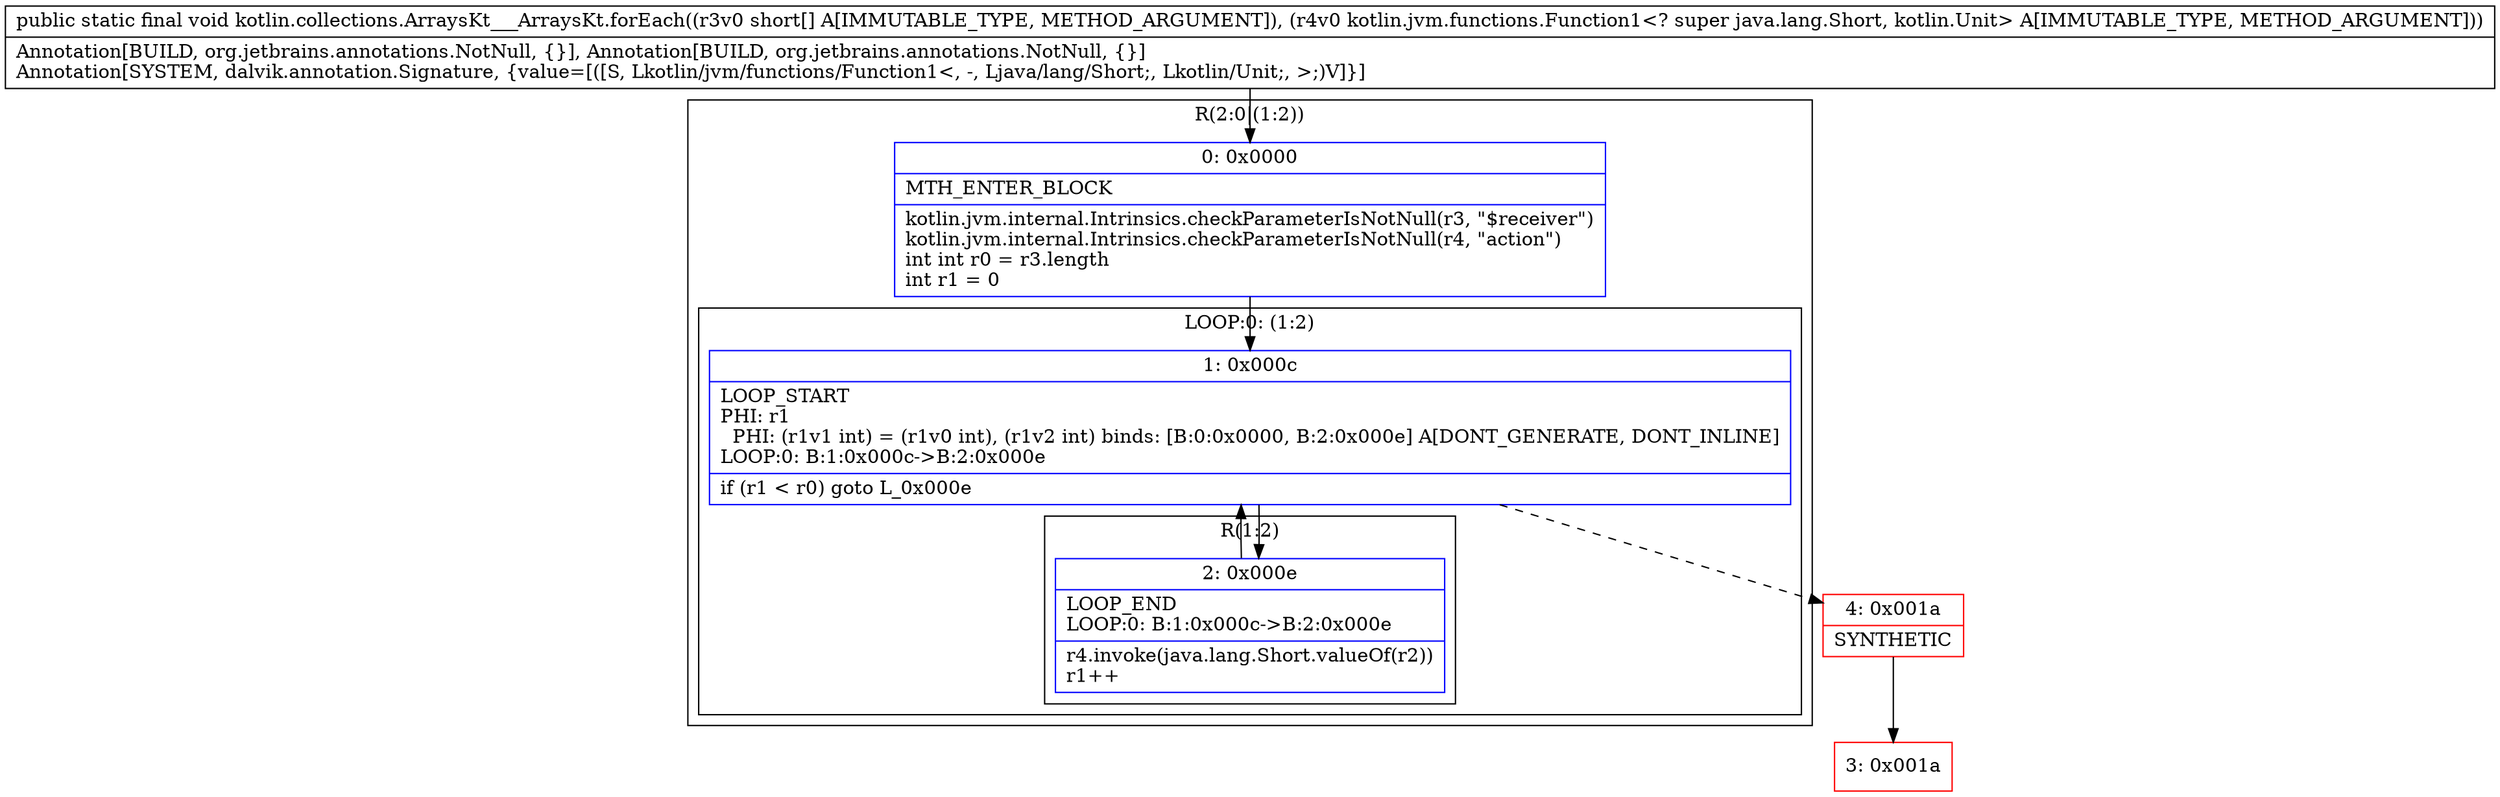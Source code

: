digraph "CFG forkotlin.collections.ArraysKt___ArraysKt.forEach([SLkotlin\/jvm\/functions\/Function1;)V" {
subgraph cluster_Region_1088615179 {
label = "R(2:0|(1:2))";
node [shape=record,color=blue];
Node_0 [shape=record,label="{0\:\ 0x0000|MTH_ENTER_BLOCK\l|kotlin.jvm.internal.Intrinsics.checkParameterIsNotNull(r3, \"$receiver\")\lkotlin.jvm.internal.Intrinsics.checkParameterIsNotNull(r4, \"action\")\lint int r0 = r3.length\lint r1 = 0\l}"];
subgraph cluster_LoopRegion_48855569 {
label = "LOOP:0: (1:2)";
node [shape=record,color=blue];
Node_1 [shape=record,label="{1\:\ 0x000c|LOOP_START\lPHI: r1 \l  PHI: (r1v1 int) = (r1v0 int), (r1v2 int) binds: [B:0:0x0000, B:2:0x000e] A[DONT_GENERATE, DONT_INLINE]\lLOOP:0: B:1:0x000c\-\>B:2:0x000e\l|if (r1 \< r0) goto L_0x000e\l}"];
subgraph cluster_Region_1233519249 {
label = "R(1:2)";
node [shape=record,color=blue];
Node_2 [shape=record,label="{2\:\ 0x000e|LOOP_END\lLOOP:0: B:1:0x000c\-\>B:2:0x000e\l|r4.invoke(java.lang.Short.valueOf(r2))\lr1++\l}"];
}
}
}
Node_3 [shape=record,color=red,label="{3\:\ 0x001a}"];
Node_4 [shape=record,color=red,label="{4\:\ 0x001a|SYNTHETIC\l}"];
MethodNode[shape=record,label="{public static final void kotlin.collections.ArraysKt___ArraysKt.forEach((r3v0 short[] A[IMMUTABLE_TYPE, METHOD_ARGUMENT]), (r4v0 kotlin.jvm.functions.Function1\<? super java.lang.Short, kotlin.Unit\> A[IMMUTABLE_TYPE, METHOD_ARGUMENT]))  | Annotation[BUILD, org.jetbrains.annotations.NotNull, \{\}], Annotation[BUILD, org.jetbrains.annotations.NotNull, \{\}]\lAnnotation[SYSTEM, dalvik.annotation.Signature, \{value=[([S, Lkotlin\/jvm\/functions\/Function1\<, \-, Ljava\/lang\/Short;, Lkotlin\/Unit;, \>;)V]\}]\l}"];
MethodNode -> Node_0;
Node_0 -> Node_1;
Node_1 -> Node_2;
Node_1 -> Node_4[style=dashed];
Node_2 -> Node_1;
Node_4 -> Node_3;
}

